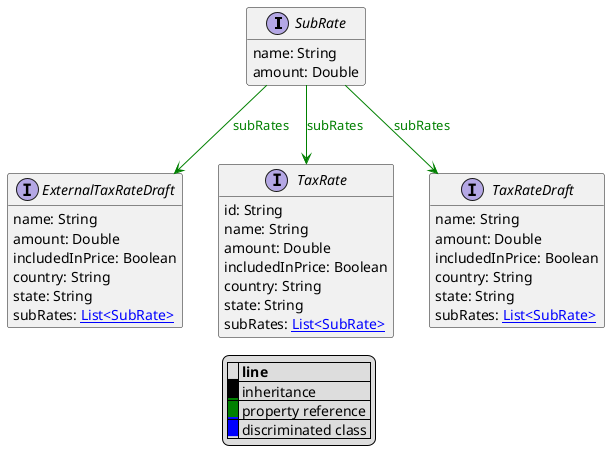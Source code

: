 @startuml

hide empty fields
hide empty methods
legend
|= |= line |
|<back:black>   </back>| inheritance |
|<back:green>   </back>| property reference |
|<back:blue>   </back>| discriminated class |
endlegend
interface SubRate [[SubRate.svg]]  {
    name: String
    amount: Double
}



interface ExternalTaxRateDraft [[ExternalTaxRateDraft.svg]]  {
    name: String
    amount: Double
    includedInPrice: Boolean
    country: String
    state: String
    subRates: [[SubRate.svg List<SubRate>]]
}
interface TaxRate [[TaxRate.svg]]  {
    id: String
    name: String
    amount: Double
    includedInPrice: Boolean
    country: String
    state: String
    subRates: [[SubRate.svg List<SubRate>]]
}
interface TaxRateDraft [[TaxRateDraft.svg]]  {
    name: String
    amount: Double
    includedInPrice: Boolean
    country: String
    state: String
    subRates: [[SubRate.svg List<SubRate>]]
}

SubRate --> ExternalTaxRateDraft #green;text:green : "subRates"
SubRate --> TaxRate #green;text:green : "subRates"
SubRate --> TaxRateDraft #green;text:green : "subRates"
@enduml
